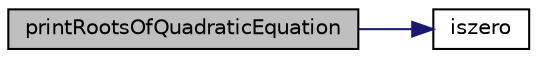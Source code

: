digraph "printRootsOfQuadraticEquation"
{
 // LATEX_PDF_SIZE
  edge [fontname="Helvetica",fontsize="10",labelfontname="Helvetica",labelfontsize="10"];
  node [fontname="Helvetica",fontsize="10",shape=record];
  rankdir="LR";
  Node1 [label="printRootsOfQuadraticEquation",height=0.2,width=0.4,color="black", fillcolor="grey75", style="filled", fontcolor="black",tooltip=" "];
  Node1 -> Node2 [color="midnightblue",fontsize="10",style="solid",fontname="Helvetica"];
  Node2 [label="iszero",height=0.2,width=0.4,color="black", fillcolor="white", style="filled",URL="$main_8c.html#adbdd230019d3857c0e3212bd74006638",tooltip=" "];
}
